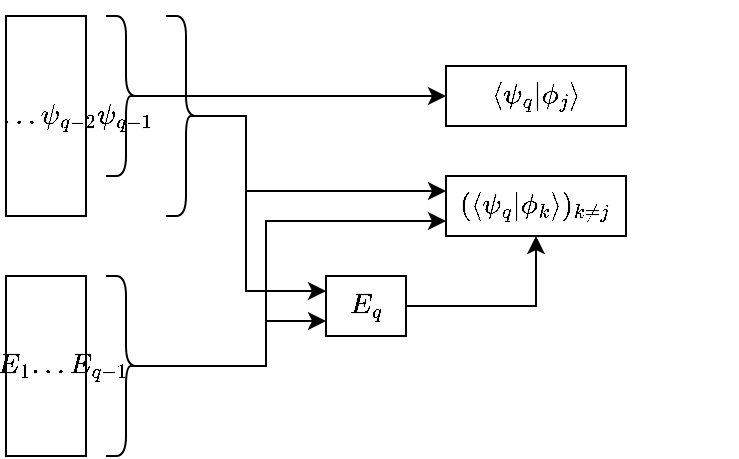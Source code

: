 <mxfile version="18.0.1" type="device"><diagram id="0j2f2quH0YPNRPqwpVcA" name="Page-1"><mxGraphModel dx="-368" dy="360" grid="1" gridSize="10" guides="1" tooltips="1" connect="1" arrows="1" fold="1" page="1" pageScale="1" pageWidth="827" pageHeight="1169" math="1" shadow="0"><root><mxCell id="0"/><mxCell id="1" parent="0"/><mxCell id="UrNIgsSyBzmXSP_A1isJ-1" value="$$\psi_0 \\&lt;br&gt;\psi_1 \\&lt;br&gt;... \\&lt;br&gt;\psi_{q-2} \\&lt;br&gt;\psi_{q-1}$$" style="rounded=0;whiteSpace=wrap;html=1;" parent="1" vertex="1"><mxGeometry x="990" y="310" width="40" height="100" as="geometry"/></mxCell><mxCell id="UrNIgsSyBzmXSP_A1isJ-2" value="$$E_0 \\ E_1 \\ ... \\ E_{q-1}$$" style="rounded=0;whiteSpace=wrap;html=1;" parent="1" vertex="1"><mxGeometry x="990" y="440" width="40" height="90" as="geometry"/></mxCell><mxCell id="UrNIgsSyBzmXSP_A1isJ-3" value="" style="shape=curlyBracket;whiteSpace=wrap;html=1;rounded=1;flipH=1;" parent="1" vertex="1"><mxGeometry x="1040" y="310" width="20" height="80" as="geometry"/></mxCell><mxCell id="UrNIgsSyBzmXSP_A1isJ-4" value="$$\langle\psi_q|\phi_j\rangle$$" style="rounded=0;whiteSpace=wrap;html=1;" parent="1" vertex="1"><mxGeometry x="1210" y="335" width="90" height="30" as="geometry"/></mxCell><mxCell id="UrNIgsSyBzmXSP_A1isJ-6" value="" style="shape=curlyBracket;whiteSpace=wrap;html=1;rounded=1;flipH=1;" parent="1" vertex="1"><mxGeometry x="1070" y="310" width="20" height="100" as="geometry"/></mxCell><mxCell id="UrNIgsSyBzmXSP_A1isJ-7" value="$$(\langle\psi_q|\phi_k\rangle)_{k\neq j}$$" style="rounded=0;whiteSpace=wrap;html=1;" parent="1" vertex="1"><mxGeometry x="1210" y="390" width="90" height="30" as="geometry"/></mxCell><mxCell id="UrNIgsSyBzmXSP_A1isJ-10" value="" style="edgeStyle=orthogonalEdgeStyle;rounded=0;orthogonalLoop=1;jettySize=auto;html=1;entryX=0;entryY=0.75;entryDx=0;entryDy=0;exitX=0.1;exitY=0.5;exitDx=0;exitDy=0;exitPerimeter=0;" parent="1" source="UrNIgsSyBzmXSP_A1isJ-9" target="UrNIgsSyBzmXSP_A1isJ-7" edge="1"><mxGeometry relative="1" as="geometry"><Array as="points"><mxPoint x="1120" y="485"/><mxPoint x="1120" y="413"/></Array></mxGeometry></mxCell><mxCell id="UrNIgsSyBzmXSP_A1isJ-9" value="" style="shape=curlyBracket;whiteSpace=wrap;html=1;rounded=1;flipH=1;" parent="1" vertex="1"><mxGeometry x="1040" y="440" width="20" height="90" as="geometry"/></mxCell><mxCell id="UrNIgsSyBzmXSP_A1isJ-12" value="$$E_q$$" style="rounded=0;whiteSpace=wrap;html=1;" parent="1" vertex="1"><mxGeometry x="1150" y="440" width="40" height="30" as="geometry"/></mxCell><mxCell id="UrNIgsSyBzmXSP_A1isJ-14" value="" style="edgeStyle=elbowEdgeStyle;elbow=horizontal;endArrow=classic;html=1;rounded=0;exitX=0.1;exitY=0.5;exitDx=0;exitDy=0;exitPerimeter=0;entryX=0;entryY=0.25;entryDx=0;entryDy=0;" parent="1" source="UrNIgsSyBzmXSP_A1isJ-6" target="UrNIgsSyBzmXSP_A1isJ-12" edge="1"><mxGeometry width="50" height="50" relative="1" as="geometry"><mxPoint x="1280" y="490" as="sourcePoint"/><mxPoint x="1330" y="440" as="targetPoint"/><Array as="points"><mxPoint x="1110" y="410"/></Array></mxGeometry></mxCell><mxCell id="UrNIgsSyBzmXSP_A1isJ-15" value="" style="edgeStyle=elbowEdgeStyle;elbow=horizontal;endArrow=classic;html=1;rounded=0;exitX=0.1;exitY=0.5;exitDx=0;exitDy=0;exitPerimeter=0;entryX=0;entryY=0.75;entryDx=0;entryDy=0;" parent="1" source="UrNIgsSyBzmXSP_A1isJ-9" target="UrNIgsSyBzmXSP_A1isJ-12" edge="1"><mxGeometry width="50" height="50" relative="1" as="geometry"><mxPoint x="1280" y="490" as="sourcePoint"/><mxPoint x="1330" y="440" as="targetPoint"/><Array as="points"><mxPoint x="1120" y="500"/><mxPoint x="1120" y="580"/></Array></mxGeometry></mxCell><mxCell id="UrNIgsSyBzmXSP_A1isJ-16" value="" style="edgeStyle=elbowEdgeStyle;elbow=horizontal;endArrow=classic;html=1;rounded=0;exitX=1;exitY=0.5;exitDx=0;exitDy=0;entryX=0.5;entryY=1;entryDx=0;entryDy=0;" parent="1" source="UrNIgsSyBzmXSP_A1isJ-12" target="UrNIgsSyBzmXSP_A1isJ-7" edge="1"><mxGeometry width="50" height="50" relative="1" as="geometry"><mxPoint x="1280" y="490" as="sourcePoint"/><mxPoint x="1330" y="440" as="targetPoint"/><Array as="points"><mxPoint x="1255" y="440"/></Array></mxGeometry></mxCell><mxCell id="Hi4IyAQ6EiYFbOGVQIw3-1" value="" style="edgeStyle=elbowEdgeStyle;elbow=horizontal;endArrow=classic;html=1;rounded=0;exitX=0.1;exitY=0.5;exitDx=0;exitDy=0;exitPerimeter=0;entryX=0;entryY=0.25;entryDx=0;entryDy=0;" parent="1" source="UrNIgsSyBzmXSP_A1isJ-6" target="UrNIgsSyBzmXSP_A1isJ-7" edge="1"><mxGeometry width="50" height="50" relative="1" as="geometry"><mxPoint x="1140" y="370" as="sourcePoint"/><mxPoint x="1190" y="320" as="targetPoint"/><Array as="points"><mxPoint x="1110" y="380"/></Array></mxGeometry></mxCell><mxCell id="Hi4IyAQ6EiYFbOGVQIw3-3" value="" style="endArrow=classic;html=1;rounded=0;exitX=0.1;exitY=0.5;exitDx=0;exitDy=0;exitPerimeter=0;entryX=0;entryY=0.5;entryDx=0;entryDy=0;" parent="1" source="UrNIgsSyBzmXSP_A1isJ-3" target="UrNIgsSyBzmXSP_A1isJ-4" edge="1"><mxGeometry width="50" height="50" relative="1" as="geometry"><mxPoint x="1190" y="460" as="sourcePoint"/><mxPoint x="1240" y="410" as="targetPoint"/></mxGeometry></mxCell></root></mxGraphModel></diagram></mxfile>